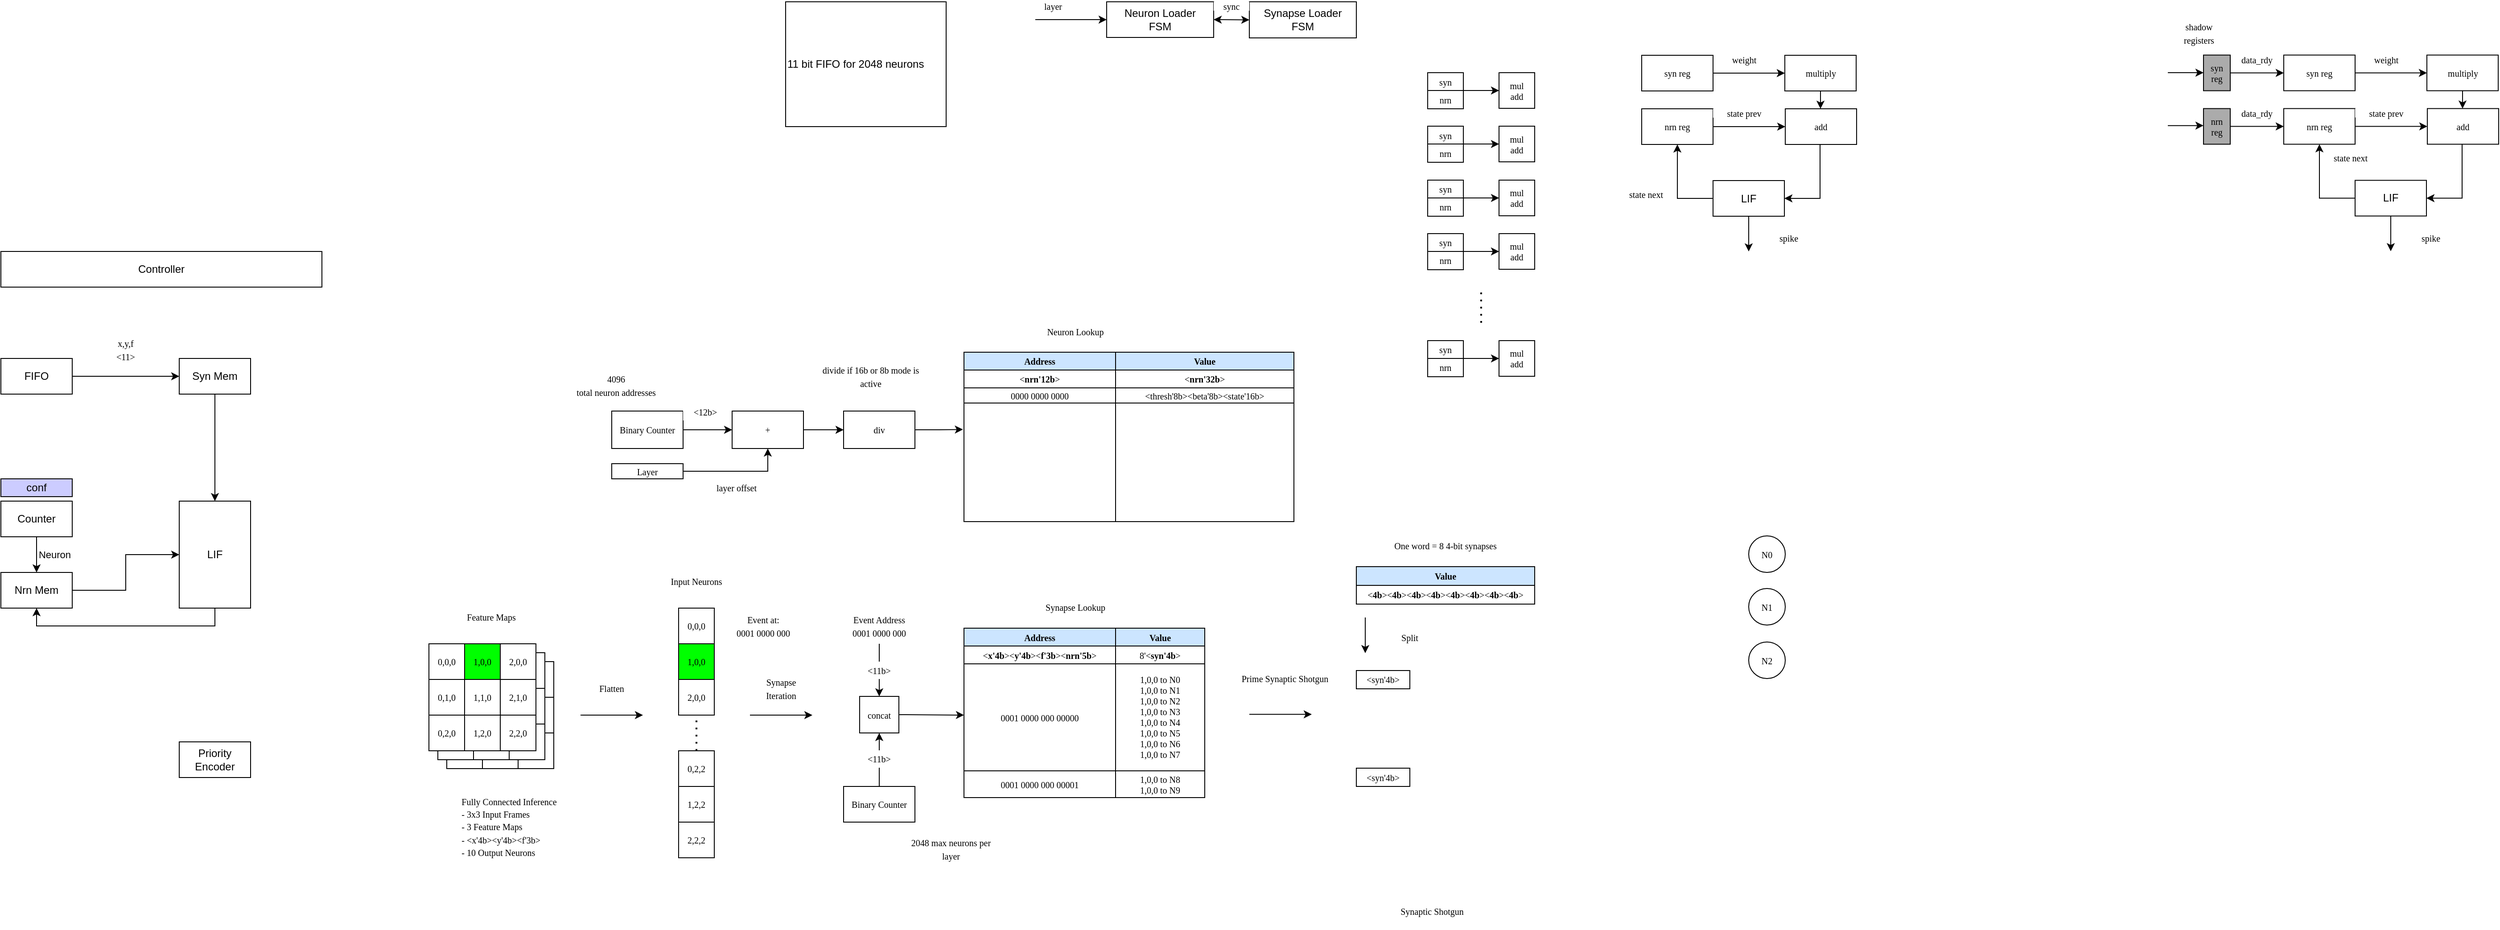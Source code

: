 <mxfile version="26.2.2">
  <diagram name="Page-1" id="JYz6FVXL2YADB6hi7CkO">
    <mxGraphModel dx="835" dy="814" grid="1" gridSize="10" guides="1" tooltips="1" connect="1" arrows="1" fold="1" page="1" pageScale="1" pageWidth="827" pageHeight="1169" math="0" shadow="0">
      <root>
        <mxCell id="0" />
        <mxCell id="1" parent="0" />
        <mxCell id="v17UYgqkuulxwxacY20W-31" value="" style="group" parent="1" vertex="1" connectable="0">
          <mxGeometry x="700" y="780" width="120" height="120" as="geometry" />
        </mxCell>
        <mxCell id="v17UYgqkuulxwxacY20W-21" value="" style="rounded=0;whiteSpace=wrap;html=1;" parent="v17UYgqkuulxwxacY20W-31" vertex="1">
          <mxGeometry width="120" height="120" as="geometry" />
        </mxCell>
        <mxCell id="v17UYgqkuulxwxacY20W-22" value="" style="rounded=0;whiteSpace=wrap;html=1;" parent="v17UYgqkuulxwxacY20W-31" vertex="1">
          <mxGeometry width="40" height="40" as="geometry" />
        </mxCell>
        <mxCell id="v17UYgqkuulxwxacY20W-23" value="" style="rounded=0;whiteSpace=wrap;html=1;" parent="v17UYgqkuulxwxacY20W-31" vertex="1">
          <mxGeometry x="40" width="40" height="40" as="geometry" />
        </mxCell>
        <mxCell id="v17UYgqkuulxwxacY20W-24" value="" style="rounded=0;whiteSpace=wrap;html=1;" parent="v17UYgqkuulxwxacY20W-31" vertex="1">
          <mxGeometry x="80" width="40" height="40" as="geometry" />
        </mxCell>
        <mxCell id="v17UYgqkuulxwxacY20W-25" value="" style="rounded=0;whiteSpace=wrap;html=1;" parent="v17UYgqkuulxwxacY20W-31" vertex="1">
          <mxGeometry y="40" width="40" height="40" as="geometry" />
        </mxCell>
        <mxCell id="v17UYgqkuulxwxacY20W-26" value="" style="rounded=0;whiteSpace=wrap;html=1;" parent="v17UYgqkuulxwxacY20W-31" vertex="1">
          <mxGeometry x="40" y="40" width="40" height="40" as="geometry" />
        </mxCell>
        <mxCell id="v17UYgqkuulxwxacY20W-27" value="" style="rounded=0;whiteSpace=wrap;html=1;" parent="v17UYgqkuulxwxacY20W-31" vertex="1">
          <mxGeometry x="80" y="40" width="40" height="40" as="geometry" />
        </mxCell>
        <mxCell id="v17UYgqkuulxwxacY20W-28" value="" style="rounded=0;whiteSpace=wrap;html=1;" parent="v17UYgqkuulxwxacY20W-31" vertex="1">
          <mxGeometry y="80" width="40" height="40" as="geometry" />
        </mxCell>
        <mxCell id="v17UYgqkuulxwxacY20W-29" value="" style="rounded=0;whiteSpace=wrap;html=1;" parent="v17UYgqkuulxwxacY20W-31" vertex="1">
          <mxGeometry x="40" y="80" width="40" height="40" as="geometry" />
        </mxCell>
        <mxCell id="v17UYgqkuulxwxacY20W-30" value="" style="rounded=0;whiteSpace=wrap;html=1;" parent="v17UYgqkuulxwxacY20W-31" vertex="1">
          <mxGeometry x="80" y="80" width="40" height="40" as="geometry" />
        </mxCell>
        <mxCell id="v17UYgqkuulxwxacY20W-33" value="" style="group" parent="v17UYgqkuulxwxacY20W-31" vertex="1" connectable="0">
          <mxGeometry x="-10" y="-10" width="120" height="120" as="geometry" />
        </mxCell>
        <mxCell id="v17UYgqkuulxwxacY20W-34" value="" style="rounded=0;whiteSpace=wrap;html=1;" parent="v17UYgqkuulxwxacY20W-33" vertex="1">
          <mxGeometry width="120" height="120" as="geometry" />
        </mxCell>
        <mxCell id="v17UYgqkuulxwxacY20W-35" value="" style="rounded=0;whiteSpace=wrap;html=1;" parent="v17UYgqkuulxwxacY20W-33" vertex="1">
          <mxGeometry width="40" height="40" as="geometry" />
        </mxCell>
        <mxCell id="v17UYgqkuulxwxacY20W-36" value="" style="rounded=0;whiteSpace=wrap;html=1;" parent="v17UYgqkuulxwxacY20W-33" vertex="1">
          <mxGeometry x="40" width="40" height="40" as="geometry" />
        </mxCell>
        <mxCell id="v17UYgqkuulxwxacY20W-37" value="" style="rounded=0;whiteSpace=wrap;html=1;" parent="v17UYgqkuulxwxacY20W-33" vertex="1">
          <mxGeometry x="80" width="40" height="40" as="geometry" />
        </mxCell>
        <mxCell id="v17UYgqkuulxwxacY20W-38" value="" style="rounded=0;whiteSpace=wrap;html=1;" parent="v17UYgqkuulxwxacY20W-33" vertex="1">
          <mxGeometry y="40" width="40" height="40" as="geometry" />
        </mxCell>
        <mxCell id="v17UYgqkuulxwxacY20W-39" value="" style="rounded=0;whiteSpace=wrap;html=1;" parent="v17UYgqkuulxwxacY20W-33" vertex="1">
          <mxGeometry x="40" y="40" width="40" height="40" as="geometry" />
        </mxCell>
        <mxCell id="v17UYgqkuulxwxacY20W-40" value="" style="rounded=0;whiteSpace=wrap;html=1;" parent="v17UYgqkuulxwxacY20W-33" vertex="1">
          <mxGeometry x="80" y="40" width="40" height="40" as="geometry" />
        </mxCell>
        <mxCell id="v17UYgqkuulxwxacY20W-41" value="" style="rounded=0;whiteSpace=wrap;html=1;" parent="v17UYgqkuulxwxacY20W-33" vertex="1">
          <mxGeometry y="80" width="40" height="40" as="geometry" />
        </mxCell>
        <mxCell id="v17UYgqkuulxwxacY20W-42" value="" style="rounded=0;whiteSpace=wrap;html=1;" parent="v17UYgqkuulxwxacY20W-33" vertex="1">
          <mxGeometry x="40" y="80" width="40" height="40" as="geometry" />
        </mxCell>
        <mxCell id="v17UYgqkuulxwxacY20W-43" value="" style="rounded=0;whiteSpace=wrap;html=1;" parent="v17UYgqkuulxwxacY20W-33" vertex="1">
          <mxGeometry x="80" y="80" width="40" height="40" as="geometry" />
        </mxCell>
        <mxCell id="oh7RnI2jhb-VV577KGXg-8" style="edgeStyle=orthogonalEdgeStyle;rounded=0;orthogonalLoop=1;jettySize=auto;html=1;entryX=0;entryY=0.5;entryDx=0;entryDy=0;" parent="1" source="oh7RnI2jhb-VV577KGXg-1" target="oh7RnI2jhb-VV577KGXg-6" edge="1">
          <mxGeometry relative="1" as="geometry" />
        </mxCell>
        <mxCell id="oh7RnI2jhb-VV577KGXg-1" value="FIFO" style="rounded=0;whiteSpace=wrap;html=1;" parent="1" vertex="1">
          <mxGeometry x="200" y="440" width="80" height="40" as="geometry" />
        </mxCell>
        <mxCell id="oh7RnI2jhb-VV577KGXg-2" value="Controller" style="rounded=0;whiteSpace=wrap;html=1;" parent="1" vertex="1">
          <mxGeometry x="200" y="320" width="360" height="40" as="geometry" />
        </mxCell>
        <mxCell id="oh7RnI2jhb-VV577KGXg-10" style="edgeStyle=orthogonalEdgeStyle;rounded=0;orthogonalLoop=1;jettySize=auto;html=1;entryX=0.5;entryY=0;entryDx=0;entryDy=0;" parent="1" source="oh7RnI2jhb-VV577KGXg-4" target="oh7RnI2jhb-VV577KGXg-5" edge="1">
          <mxGeometry relative="1" as="geometry" />
        </mxCell>
        <mxCell id="oh7RnI2jhb-VV577KGXg-11" value="Neuron" style="edgeLabel;html=1;align=center;verticalAlign=middle;resizable=0;points=[];" parent="oh7RnI2jhb-VV577KGXg-10" vertex="1" connectable="0">
          <mxGeometry x="-0.21" relative="1" as="geometry">
            <mxPoint x="20" y="4" as="offset" />
          </mxGeometry>
        </mxCell>
        <mxCell id="oh7RnI2jhb-VV577KGXg-4" value="Counter" style="rounded=0;whiteSpace=wrap;html=1;" parent="1" vertex="1">
          <mxGeometry x="200" y="600" width="80" height="40" as="geometry" />
        </mxCell>
        <mxCell id="v17UYgqkuulxwxacY20W-9" style="edgeStyle=orthogonalEdgeStyle;rounded=0;orthogonalLoop=1;jettySize=auto;html=1;entryX=0;entryY=0.5;entryDx=0;entryDy=0;" parent="1" source="oh7RnI2jhb-VV577KGXg-5" target="oh7RnI2jhb-VV577KGXg-7" edge="1">
          <mxGeometry relative="1" as="geometry" />
        </mxCell>
        <mxCell id="oh7RnI2jhb-VV577KGXg-5" value="Nrn Mem" style="rounded=0;whiteSpace=wrap;html=1;" parent="1" vertex="1">
          <mxGeometry x="200" y="680" width="80" height="40" as="geometry" />
        </mxCell>
        <mxCell id="oh7RnI2jhb-VV577KGXg-13" style="edgeStyle=orthogonalEdgeStyle;rounded=0;orthogonalLoop=1;jettySize=auto;html=1;entryX=0.5;entryY=0;entryDx=0;entryDy=0;" parent="1" source="oh7RnI2jhb-VV577KGXg-6" target="oh7RnI2jhb-VV577KGXg-7" edge="1">
          <mxGeometry relative="1" as="geometry" />
        </mxCell>
        <mxCell id="oh7RnI2jhb-VV577KGXg-6" value="Syn Mem" style="rounded=0;whiteSpace=wrap;html=1;" parent="1" vertex="1">
          <mxGeometry x="400" y="440" width="80" height="40" as="geometry" />
        </mxCell>
        <mxCell id="v17UYgqkuulxwxacY20W-8" style="edgeStyle=orthogonalEdgeStyle;rounded=0;orthogonalLoop=1;jettySize=auto;html=1;entryX=0.5;entryY=1;entryDx=0;entryDy=0;" parent="1" source="oh7RnI2jhb-VV577KGXg-7" target="oh7RnI2jhb-VV577KGXg-5" edge="1">
          <mxGeometry relative="1" as="geometry">
            <Array as="points">
              <mxPoint x="440" y="740" />
              <mxPoint x="240" y="740" />
            </Array>
          </mxGeometry>
        </mxCell>
        <mxCell id="oh7RnI2jhb-VV577KGXg-7" value="LIF" style="rounded=0;whiteSpace=wrap;html=1;" parent="1" vertex="1">
          <mxGeometry x="400" y="600" width="80" height="120" as="geometry" />
        </mxCell>
        <mxCell id="v17UYgqkuulxwxacY20W-2" value="&lt;font style=&quot;font-size: 10px;&quot; face=&quot;Lucida Console&quot;&gt;x,y,f&lt;/font&gt;&lt;div&gt;&lt;font style=&quot;font-size: 10px;&quot; face=&quot;Lucida Console&quot;&gt;&amp;lt;11&amp;gt;&lt;/font&gt;&lt;/div&gt;" style="rounded=0;whiteSpace=wrap;html=1;fontColor=default;fillColor=default;strokeColor=none;" parent="1" vertex="1">
          <mxGeometry x="320" y="410" width="40" height="40" as="geometry" />
        </mxCell>
        <mxCell id="v17UYgqkuulxwxacY20W-3" value="11 bit FIFO for 2048 neurons" style="rounded=0;whiteSpace=wrap;html=1;align=left;" parent="1" vertex="1">
          <mxGeometry x="1080" y="40" width="180" height="140" as="geometry" />
        </mxCell>
        <mxCell id="v17UYgqkuulxwxacY20W-7" value="Priority Encoder" style="rounded=0;whiteSpace=wrap;html=1;" parent="1" vertex="1">
          <mxGeometry x="400" y="870" width="80" height="40" as="geometry" />
        </mxCell>
        <mxCell id="v17UYgqkuulxwxacY20W-10" value="conf" style="rounded=0;whiteSpace=wrap;html=1;fillColor=#CCCCFF;" parent="1" vertex="1">
          <mxGeometry x="200" y="575" width="80" height="20" as="geometry" />
        </mxCell>
        <mxCell id="v17UYgqkuulxwxacY20W-11" value="" style="rounded=0;whiteSpace=wrap;html=1;" parent="1" vertex="1">
          <mxGeometry x="680" y="760" width="120" height="120" as="geometry" />
        </mxCell>
        <mxCell id="v17UYgqkuulxwxacY20W-12" value="0,0,0" style="rounded=0;whiteSpace=wrap;html=1;fontFamily=Lucida Console;fontSize=10;" parent="1" vertex="1">
          <mxGeometry x="680" y="760" width="40" height="40" as="geometry" />
        </mxCell>
        <mxCell id="v17UYgqkuulxwxacY20W-13" value="&lt;font&gt;1,0,0&lt;/font&gt;" style="rounded=0;whiteSpace=wrap;html=1;fontFamily=Lucida Console;fontSize=10;fillColor=#00FF00;" parent="1" vertex="1">
          <mxGeometry x="720" y="760" width="40" height="40" as="geometry" />
        </mxCell>
        <mxCell id="v17UYgqkuulxwxacY20W-14" value="2,0,0" style="rounded=0;whiteSpace=wrap;html=1;fontFamily=Lucida Console;fontSize=10;" parent="1" vertex="1">
          <mxGeometry x="760" y="760" width="40" height="40" as="geometry" />
        </mxCell>
        <mxCell id="v17UYgqkuulxwxacY20W-15" value="0,1,0" style="rounded=0;whiteSpace=wrap;html=1;fontFamily=Lucida Console;fontSize=10;" parent="1" vertex="1">
          <mxGeometry x="680" y="800" width="40" height="40" as="geometry" />
        </mxCell>
        <mxCell id="v17UYgqkuulxwxacY20W-16" value="1,1,0" style="rounded=0;whiteSpace=wrap;html=1;fontFamily=Lucida Console;fontSize=10;" parent="1" vertex="1">
          <mxGeometry x="720" y="800" width="40" height="40" as="geometry" />
        </mxCell>
        <mxCell id="v17UYgqkuulxwxacY20W-17" value="2,1,0" style="rounded=0;whiteSpace=wrap;html=1;fontFamily=Lucida Console;fontSize=10;" parent="1" vertex="1">
          <mxGeometry x="760" y="800" width="40" height="40" as="geometry" />
        </mxCell>
        <mxCell id="v17UYgqkuulxwxacY20W-18" value="0,2,0" style="rounded=0;whiteSpace=wrap;html=1;fontFamily=Lucida Console;fontSize=10;" parent="1" vertex="1">
          <mxGeometry x="680" y="840" width="40" height="40" as="geometry" />
        </mxCell>
        <mxCell id="v17UYgqkuulxwxacY20W-19" value="1,2,0" style="rounded=0;whiteSpace=wrap;html=1;fontFamily=Lucida Console;fontSize=10;" parent="1" vertex="1">
          <mxGeometry x="720" y="840" width="40" height="40" as="geometry" />
        </mxCell>
        <mxCell id="v17UYgqkuulxwxacY20W-20" value="2,2,0" style="rounded=0;whiteSpace=wrap;html=1;fontFamily=Lucida Console;fontSize=10;" parent="1" vertex="1">
          <mxGeometry x="760" y="840" width="40" height="40" as="geometry" />
        </mxCell>
        <mxCell id="v17UYgqkuulxwxacY20W-44" value="&lt;font face=&quot;Lucida Console&quot;&gt;&lt;span style=&quot;font-size: 10px;&quot;&gt;Feature Maps&lt;/span&gt;&lt;/font&gt;" style="rounded=0;whiteSpace=wrap;html=1;fontColor=default;fillColor=default;strokeColor=none;" parent="1" vertex="1">
          <mxGeometry x="680" y="710" width="140" height="40" as="geometry" />
        </mxCell>
        <mxCell id="v17UYgqkuulxwxacY20W-45" value="0,0,0" style="rounded=0;whiteSpace=wrap;html=1;fontFamily=Lucida Console;fontSize=10;" parent="1" vertex="1">
          <mxGeometry x="960" y="720" width="40" height="40" as="geometry" />
        </mxCell>
        <mxCell id="v17UYgqkuulxwxacY20W-46" value="1,0,0" style="rounded=0;whiteSpace=wrap;html=1;fontFamily=Lucida Console;fontSize=10;fillColor=#00FF00;" parent="1" vertex="1">
          <mxGeometry x="960" y="760" width="40" height="40" as="geometry" />
        </mxCell>
        <mxCell id="v17UYgqkuulxwxacY20W-47" value="2,0,0" style="rounded=0;whiteSpace=wrap;html=1;fontFamily=Lucida Console;fontSize=10;" parent="1" vertex="1">
          <mxGeometry x="960" y="800" width="40" height="40" as="geometry" />
        </mxCell>
        <mxCell id="v17UYgqkuulxwxacY20W-48" value="0,2,2" style="rounded=0;whiteSpace=wrap;html=1;fontFamily=Lucida Console;fontSize=10;" parent="1" vertex="1">
          <mxGeometry x="960" y="880" width="40" height="40" as="geometry" />
        </mxCell>
        <mxCell id="v17UYgqkuulxwxacY20W-49" value="" style="endArrow=none;dashed=1;html=1;dashPattern=1 3;strokeWidth=2;rounded=0;entryX=0.5;entryY=1;entryDx=0;entryDy=0;exitX=0.5;exitY=0;exitDx=0;exitDy=0;fontFamily=Lucida Console;fontSize=10;" parent="1" source="v17UYgqkuulxwxacY20W-48" target="v17UYgqkuulxwxacY20W-47" edge="1">
          <mxGeometry width="50" height="50" relative="1" as="geometry">
            <mxPoint x="940" y="920" as="sourcePoint" />
            <mxPoint x="990" y="870" as="targetPoint" />
          </mxGeometry>
        </mxCell>
        <mxCell id="v17UYgqkuulxwxacY20W-50" value="1,2,2" style="rounded=0;whiteSpace=wrap;html=1;fontFamily=Lucida Console;fontSize=10;" parent="1" vertex="1">
          <mxGeometry x="960" y="920" width="40" height="40" as="geometry" />
        </mxCell>
        <mxCell id="v17UYgqkuulxwxacY20W-51" value="2,2,2" style="rounded=0;whiteSpace=wrap;html=1;fontFamily=Lucida Console;fontSize=10;" parent="1" vertex="1">
          <mxGeometry x="960" y="960" width="40" height="40" as="geometry" />
        </mxCell>
        <mxCell id="v17UYgqkuulxwxacY20W-52" value="" style="endArrow=classic;html=1;rounded=0;" parent="1" edge="1">
          <mxGeometry width="50" height="50" relative="1" as="geometry">
            <mxPoint x="850" y="840" as="sourcePoint" />
            <mxPoint x="920" y="840" as="targetPoint" />
          </mxGeometry>
        </mxCell>
        <mxCell id="v17UYgqkuulxwxacY20W-53" value="&lt;font face=&quot;Lucida Console&quot;&gt;&lt;span style=&quot;font-size: 10px;&quot;&gt;Flatten&lt;/span&gt;&lt;/font&gt;" style="rounded=0;whiteSpace=wrap;html=1;fontColor=default;fillColor=default;strokeColor=none;" parent="1" vertex="1">
          <mxGeometry x="850" y="790" width="70" height="40" as="geometry" />
        </mxCell>
        <mxCell id="v17UYgqkuulxwxacY20W-54" value="&lt;font face=&quot;Lucida Console&quot;&gt;&lt;span style=&quot;font-size: 10px;&quot;&gt;Input Neurons&lt;/span&gt;&lt;/font&gt;" style="rounded=0;whiteSpace=wrap;html=1;fontColor=default;fillColor=default;strokeColor=none;" parent="1" vertex="1">
          <mxGeometry x="945" y="670" width="70" height="40" as="geometry" />
        </mxCell>
        <mxCell id="v17UYgqkuulxwxacY20W-55" value="&lt;font face=&quot;Lucida Console&quot;&gt;&lt;span style=&quot;font-size: 10px;&quot;&gt;Fully Connected Inference&lt;/span&gt;&lt;/font&gt;&lt;div style=&quot;text-align: left;&quot;&gt;&lt;font face=&quot;Lucida Console&quot;&gt;&lt;span style=&quot;font-size: 10px;&quot;&gt;- 3x3 Input Frames&lt;/span&gt;&lt;/font&gt;&lt;/div&gt;&lt;div style=&quot;text-align: left;&quot;&gt;&lt;font face=&quot;Lucida Console&quot;&gt;&lt;span style=&quot;font-size: 10px;&quot;&gt;- 3 Feature Maps&lt;/span&gt;&lt;/font&gt;&lt;/div&gt;&lt;div style=&quot;text-align: left;&quot;&gt;&lt;font face=&quot;Lucida Console&quot;&gt;&lt;span style=&quot;font-size: 10px;&quot;&gt;- &amp;lt;x&#39;4b&amp;gt;&amp;lt;y&#39;4b&amp;gt;&amp;lt;f&#39;3b&amp;gt;&lt;/span&gt;&lt;/font&gt;&lt;/div&gt;&lt;div style=&quot;text-align: left;&quot;&gt;&lt;font face=&quot;Lucida Console&quot;&gt;&lt;span style=&quot;font-size: 10px;&quot;&gt;- 10 Output Neurons&lt;/span&gt;&lt;/font&gt;&lt;/div&gt;" style="rounded=0;whiteSpace=wrap;html=1;fontColor=default;fillColor=default;strokeColor=none;" parent="1" vertex="1">
          <mxGeometry x="680" y="920" width="180" height="90" as="geometry" />
        </mxCell>
        <mxCell id="v17UYgqkuulxwxacY20W-56" value="&lt;font face=&quot;Lucida Console&quot;&gt;&lt;span style=&quot;font-size: 10px;&quot;&gt;Event at:&lt;/span&gt;&lt;/font&gt;&lt;div style=&quot;text-align: left;&quot;&gt;&lt;font face=&quot;Lucida Console&quot;&gt;&lt;span style=&quot;font-size: 10px;&quot;&gt;0001 0000 000&lt;/span&gt;&lt;/font&gt;&lt;/div&gt;" style="rounded=0;whiteSpace=wrap;html=1;fontColor=default;fillColor=default;strokeColor=none;" parent="1" vertex="1">
          <mxGeometry x="1010" y="720" width="90" height="40" as="geometry" />
        </mxCell>
        <mxCell id="v17UYgqkuulxwxacY20W-57" value="N0" style="ellipse;whiteSpace=wrap;html=1;aspect=fixed;fontFamily=Lucida Console;fontSize=10;" parent="1" vertex="1">
          <mxGeometry x="2160" y="639" width="41" height="41" as="geometry" />
        </mxCell>
        <mxCell id="v17UYgqkuulxwxacY20W-58" value="N1" style="ellipse;whiteSpace=wrap;html=1;aspect=fixed;fontFamily=Lucida Console;fontSize=10;" parent="1" vertex="1">
          <mxGeometry x="2160" y="698" width="41" height="41" as="geometry" />
        </mxCell>
        <mxCell id="v17UYgqkuulxwxacY20W-59" value="N2" style="ellipse;whiteSpace=wrap;html=1;aspect=fixed;fontFamily=Lucida Console;fontSize=10;" parent="1" vertex="1">
          <mxGeometry x="2160" y="758" width="41" height="41" as="geometry" />
        </mxCell>
        <mxCell id="v17UYgqkuulxwxacY20W-60" value="" style="rounded=0;whiteSpace=wrap;html=1;" parent="1" vertex="1">
          <mxGeometry x="1450" y="742.5" width="100" height="190" as="geometry" />
        </mxCell>
        <mxCell id="v17UYgqkuulxwxacY20W-61" value="" style="endArrow=classic;html=1;rounded=0;" parent="1" edge="1">
          <mxGeometry width="50" height="50" relative="1" as="geometry">
            <mxPoint x="1040" y="840" as="sourcePoint" />
            <mxPoint x="1110" y="840" as="targetPoint" />
          </mxGeometry>
        </mxCell>
        <mxCell id="v17UYgqkuulxwxacY20W-62" value="&lt;font face=&quot;Lucida Console&quot;&gt;&lt;span style=&quot;font-size: 10px;&quot;&gt;Synapse Iteration&lt;/span&gt;&lt;/font&gt;" style="rounded=0;whiteSpace=wrap;html=1;fontColor=default;fillColor=default;strokeColor=none;" parent="1" vertex="1">
          <mxGeometry x="1040" y="790" width="70" height="40" as="geometry" />
        </mxCell>
        <mxCell id="v17UYgqkuulxwxacY20W-63" value="&lt;font&gt;1,0,0 to N0&lt;/font&gt;&lt;div&gt;&lt;span&gt;1,0,0 to N1&lt;/span&gt;&lt;br&gt;&lt;/div&gt;&lt;div&gt;&lt;span&gt;1,0,0 to N2&lt;/span&gt;&lt;span&gt;&lt;br&gt;&lt;/span&gt;&lt;/div&gt;&lt;div&gt;&lt;span&gt;1,0,0 to N3&lt;/span&gt;&lt;span&gt;&lt;br&gt;&lt;/span&gt;&lt;/div&gt;&lt;div&gt;&lt;span&gt;1,0,0 to N4&lt;/span&gt;&lt;span&gt;&lt;br&gt;&lt;/span&gt;&lt;/div&gt;&lt;div&gt;&lt;span&gt;1,0,0 to N5&lt;/span&gt;&lt;span&gt;&lt;br&gt;&lt;/span&gt;&lt;/div&gt;&lt;div&gt;&lt;span&gt;1,0,0 to N6&lt;/span&gt;&lt;span&gt;&lt;br&gt;&lt;/span&gt;&lt;/div&gt;&lt;div&gt;&lt;span&gt;1,0,0 to N7&lt;/span&gt;&lt;span&gt;&lt;br&gt;&lt;/span&gt;&lt;/div&gt;" style="rounded=0;whiteSpace=wrap;html=1;align=center;fontFamily=Lucida Console;fontSize=10;" parent="1" vertex="1">
          <mxGeometry x="1450" y="782" width="100" height="120.5" as="geometry" />
        </mxCell>
        <mxCell id="v17UYgqkuulxwxacY20W-66" value="" style="rounded=0;whiteSpace=wrap;html=1;" parent="1" vertex="1">
          <mxGeometry x="1280" y="742.5" width="170" height="190" as="geometry" />
        </mxCell>
        <mxCell id="v17UYgqkuulxwxacY20W-67" value="&lt;font&gt;&lt;b&gt;Value&lt;/b&gt;&lt;/font&gt;" style="rounded=0;whiteSpace=wrap;html=1;fillColor=#CCE5FF;fontFamily=Lucida Console;fontSize=10;" parent="1" vertex="1">
          <mxGeometry x="1450" y="742.5" width="100" height="20" as="geometry" />
        </mxCell>
        <mxCell id="v17UYgqkuulxwxacY20W-68" value="&lt;font&gt;&lt;b&gt;Address&lt;/b&gt;&lt;/font&gt;" style="rounded=0;whiteSpace=wrap;html=1;fillColor=#CCE5FF;fontFamily=Lucida Console;fontSize=10;" parent="1" vertex="1">
          <mxGeometry x="1280" y="742.5" width="170" height="20" as="geometry" />
        </mxCell>
        <mxCell id="v17UYgqkuulxwxacY20W-69" value="&lt;font&gt;0001 0000 000 00000&lt;/font&gt;" style="rounded=0;whiteSpace=wrap;html=1;fontFamily=Lucida Console;fontSize=10;" parent="1" vertex="1">
          <mxGeometry x="1280" y="782.5" width="170" height="120" as="geometry" />
        </mxCell>
        <mxCell id="v17UYgqkuulxwxacY20W-70" value="&lt;font&gt;&amp;lt;&lt;b&gt;x&#39;4b&lt;/b&gt;&amp;gt;&amp;lt;&lt;b&gt;y&#39;4b&lt;/b&gt;&amp;gt;&amp;lt;&lt;b&gt;f&#39;3b&lt;/b&gt;&amp;gt;&amp;lt;&lt;b&gt;nrn&#39;5b&lt;/b&gt;&amp;gt;&lt;/font&gt;" style="rounded=0;whiteSpace=wrap;html=1;fontFamily=Lucida Console;fontSize=10;" parent="1" vertex="1">
          <mxGeometry x="1280" y="762.5" width="170" height="20" as="geometry" />
        </mxCell>
        <mxCell id="v17UYgqkuulxwxacY20W-77" value="&lt;font&gt;8&#39;&amp;lt;&lt;b&gt;syn&#39;4b&lt;/b&gt;&amp;gt;&lt;/font&gt;" style="rounded=0;whiteSpace=wrap;html=1;fontFamily=Lucida Console;fontSize=10;" parent="1" vertex="1">
          <mxGeometry x="1450" y="762.5" width="100" height="20" as="geometry" />
        </mxCell>
        <mxCell id="v17UYgqkuulxwxacY20W-78" value="&lt;font face=&quot;Lucida Console&quot;&gt;&lt;span style=&quot;font-size: 10px;&quot;&gt;Synapse Lookup&lt;/span&gt;&lt;/font&gt;" style="rounded=0;whiteSpace=wrap;html=1;fontColor=default;fillColor=default;strokeColor=none;" parent="1" vertex="1">
          <mxGeometry x="1360" y="699" width="90" height="40" as="geometry" />
        </mxCell>
        <mxCell id="v17UYgqkuulxwxacY20W-87" style="edgeStyle=orthogonalEdgeStyle;rounded=0;orthogonalLoop=1;jettySize=auto;html=1;entryX=0.5;entryY=1;entryDx=0;entryDy=0;" parent="1" source="v17UYgqkuulxwxacY20W-79" target="v17UYgqkuulxwxacY20W-81" edge="1">
          <mxGeometry relative="1" as="geometry" />
        </mxCell>
        <mxCell id="v17UYgqkuulxwxacY20W-79" value="&lt;font size=&quot;1&quot; face=&quot;Lucida Console&quot;&gt;Binary Counter&lt;/font&gt;" style="rounded=0;whiteSpace=wrap;html=1;" parent="1" vertex="1">
          <mxGeometry x="1145" y="920" width="80" height="40" as="geometry" />
        </mxCell>
        <mxCell id="v17UYgqkuulxwxacY20W-81" value="&lt;font style=&quot;font-size: 10px;&quot; face=&quot;Lucida Console&quot;&gt;concat&lt;/font&gt;" style="rounded=0;whiteSpace=wrap;html=1;fontColor=default;fillColor=default;strokeColor=default;" parent="1" vertex="1">
          <mxGeometry x="1163" y="819" width="44" height="41" as="geometry" />
        </mxCell>
        <mxCell id="v17UYgqkuulxwxacY20W-85" style="edgeStyle=orthogonalEdgeStyle;rounded=0;orthogonalLoop=1;jettySize=auto;html=1;entryX=0.5;entryY=0;entryDx=0;entryDy=0;" parent="1" source="v17UYgqkuulxwxacY20W-82" target="v17UYgqkuulxwxacY20W-81" edge="1">
          <mxGeometry relative="1" as="geometry" />
        </mxCell>
        <mxCell id="v17UYgqkuulxwxacY20W-82" value="&lt;font face=&quot;Lucida Console&quot;&gt;&lt;span style=&quot;font-size: 10px;&quot;&gt;Event Address&lt;/span&gt;&lt;/font&gt;&lt;div&gt;&lt;font face=&quot;Lucida Console&quot;&gt;&lt;span style=&quot;font-size: 10px;&quot;&gt;0001 0000 000&lt;/span&gt;&lt;/font&gt;&lt;/div&gt;" style="rounded=0;whiteSpace=wrap;html=1;fontColor=default;fillColor=default;strokeColor=none;" parent="1" vertex="1">
          <mxGeometry x="1140" y="720" width="90" height="40" as="geometry" />
        </mxCell>
        <mxCell id="v17UYgqkuulxwxacY20W-86" value="&lt;font face=&quot;Lucida Console&quot;&gt;&lt;span style=&quot;font-size: 10px;&quot;&gt;&amp;lt;11b&amp;gt;&lt;/span&gt;&lt;/font&gt;" style="rounded=0;whiteSpace=wrap;html=1;fontColor=default;fillColor=default;strokeColor=none;" parent="1" vertex="1">
          <mxGeometry x="1165" y="780" width="40" height="19.5" as="geometry" />
        </mxCell>
        <mxCell id="v17UYgqkuulxwxacY20W-88" value="&lt;font face=&quot;Lucida Console&quot;&gt;&lt;span style=&quot;font-size: 10px;&quot;&gt;&amp;lt;11b&amp;gt;&lt;/span&gt;&lt;/font&gt;" style="rounded=0;whiteSpace=wrap;html=1;fontColor=default;fillColor=default;strokeColor=none;" parent="1" vertex="1">
          <mxGeometry x="1165" y="879.5" width="40" height="19.5" as="geometry" />
        </mxCell>
        <mxCell id="v17UYgqkuulxwxacY20W-99" value="&lt;font&gt;0001 0000 000 00001&lt;/font&gt;" style="rounded=0;whiteSpace=wrap;html=1;fontFamily=Lucida Console;fontSize=10;" parent="1" vertex="1">
          <mxGeometry x="1280" y="902.5" width="170" height="30" as="geometry" />
        </mxCell>
        <mxCell id="v17UYgqkuulxwxacY20W-100" value="&lt;div&gt;&lt;span&gt;1,0,0 to N8&lt;/span&gt;&lt;/div&gt;&lt;div&gt;&lt;span&gt;1,0,0 to N9&lt;/span&gt;&lt;/div&gt;" style="rounded=0;whiteSpace=wrap;html=1;fontFamily=Lucida Console;fontSize=10;" parent="1" vertex="1">
          <mxGeometry x="1450" y="902.5" width="100" height="30" as="geometry" />
        </mxCell>
        <mxCell id="v17UYgqkuulxwxacY20W-101" value="" style="endArrow=classic;html=1;rounded=0;" parent="1" edge="1">
          <mxGeometry width="50" height="50" relative="1" as="geometry">
            <mxPoint x="1600" y="839.17" as="sourcePoint" />
            <mxPoint x="1670" y="839.17" as="targetPoint" />
          </mxGeometry>
        </mxCell>
        <mxCell id="v17UYgqkuulxwxacY20W-102" value="&lt;font face=&quot;Lucida Console&quot;&gt;&lt;span style=&quot;font-size: 10px;&quot;&gt;Prime Synaptic Shotgun&lt;/span&gt;&lt;/font&gt;" style="rounded=0;whiteSpace=wrap;html=1;fontColor=default;fillColor=default;strokeColor=none;" parent="1" vertex="1">
          <mxGeometry x="1590" y="779" width="100" height="40" as="geometry" />
        </mxCell>
        <mxCell id="v17UYgqkuulxwxacY20W-103" value="&lt;font face=&quot;Lucida Console&quot;&gt;&lt;span style=&quot;font-size: 10px;&quot;&gt;One word = 8 4-bit synapses&lt;/span&gt;&lt;/font&gt;" style="rounded=0;whiteSpace=wrap;html=1;fontColor=default;fillColor=default;strokeColor=none;" parent="1" vertex="1">
          <mxGeometry x="1735" y="630" width="170" height="40" as="geometry" />
        </mxCell>
        <mxCell id="v17UYgqkuulxwxacY20W-104" value="&lt;div&gt;&amp;lt;&lt;b&gt;4b&lt;/b&gt;&amp;gt;&lt;span style=&quot;background-color: initial;&quot;&gt;&amp;lt;&lt;/span&gt;&lt;b style=&quot;background-color: initial;&quot;&gt;4b&lt;/b&gt;&lt;span style=&quot;background-color: initial;&quot;&gt;&amp;gt;&lt;/span&gt;&lt;span style=&quot;background-color: initial;&quot;&gt;&amp;lt;&lt;/span&gt;&lt;b style=&quot;background-color: initial;&quot;&gt;4b&lt;/b&gt;&lt;span style=&quot;background-color: initial;&quot;&gt;&amp;gt;&lt;/span&gt;&lt;span style=&quot;background-color: initial;&quot;&gt;&amp;lt;&lt;/span&gt;&lt;b style=&quot;background-color: initial;&quot;&gt;4b&lt;/b&gt;&lt;span style=&quot;background-color: initial;&quot;&gt;&amp;gt;&lt;/span&gt;&lt;span style=&quot;background-color: initial;&quot;&gt;&amp;lt;&lt;/span&gt;&lt;b style=&quot;background-color: initial;&quot;&gt;4b&lt;/b&gt;&lt;span style=&quot;background-color: initial;&quot;&gt;&amp;gt;&lt;/span&gt;&lt;span style=&quot;background-color: initial;&quot;&gt;&amp;lt;&lt;/span&gt;&lt;b style=&quot;background-color: initial;&quot;&gt;4b&lt;/b&gt;&lt;span style=&quot;background-color: initial;&quot;&gt;&amp;gt;&lt;/span&gt;&lt;span style=&quot;background-color: initial;&quot;&gt;&amp;lt;&lt;/span&gt;&lt;b style=&quot;background-color: initial;&quot;&gt;4b&lt;/b&gt;&lt;span style=&quot;background-color: initial;&quot;&gt;&amp;gt;&lt;/span&gt;&lt;span style=&quot;background-color: initial;&quot;&gt;&amp;lt;&lt;/span&gt;&lt;b style=&quot;background-color: initial;&quot;&gt;4b&lt;/b&gt;&lt;span style=&quot;background-color: initial;&quot;&gt;&amp;gt;&lt;/span&gt;&lt;/div&gt;" style="rounded=0;whiteSpace=wrap;html=1;align=center;fontFamily=Lucida Console;fontSize=10;" parent="1" vertex="1">
          <mxGeometry x="1720" y="694.5" width="200" height="21" as="geometry" />
        </mxCell>
        <mxCell id="v17UYgqkuulxwxacY20W-105" value="&lt;b&gt;Value&lt;/b&gt;" style="rounded=0;whiteSpace=wrap;html=1;align=center;fontFamily=Lucida Console;fontSize=10;fillColor=#CCE5FF;" parent="1" vertex="1">
          <mxGeometry x="1720" y="673.5" width="200" height="21" as="geometry" />
        </mxCell>
        <mxCell id="v17UYgqkuulxwxacY20W-107" value="" style="endArrow=classic;html=1;rounded=0;exitX=1;exitY=0.5;exitDx=0;exitDy=0;entryX=0;entryY=0.479;entryDx=0;entryDy=0;entryPerimeter=0;" parent="1" source="v17UYgqkuulxwxacY20W-81" target="v17UYgqkuulxwxacY20W-69" edge="1">
          <mxGeometry width="50" height="50" relative="1" as="geometry">
            <mxPoint x="1270" y="870" as="sourcePoint" />
            <mxPoint x="1320" y="820" as="targetPoint" />
          </mxGeometry>
        </mxCell>
        <mxCell id="v17UYgqkuulxwxacY20W-108" value="" style="endArrow=classic;html=1;rounded=0;" parent="1" edge="1">
          <mxGeometry width="50" height="50" relative="1" as="geometry">
            <mxPoint x="1730" y="730.5" as="sourcePoint" />
            <mxPoint x="1730" y="770.5" as="targetPoint" />
          </mxGeometry>
        </mxCell>
        <mxCell id="v17UYgqkuulxwxacY20W-109" value="&lt;font face=&quot;Lucida Console&quot;&gt;&lt;span style=&quot;font-size: 10px;&quot;&gt;Split&lt;/span&gt;&lt;/font&gt;" style="rounded=0;whiteSpace=wrap;html=1;fontColor=default;fillColor=default;strokeColor=none;" parent="1" vertex="1">
          <mxGeometry x="1745" y="732.5" width="70" height="40" as="geometry" />
        </mxCell>
        <mxCell id="v17UYgqkuulxwxacY20W-110" value="&amp;lt;syn&#39;4b&amp;gt;" style="rounded=0;whiteSpace=wrap;html=1;fontFamily=Lucida Console;fontSize=10;" parent="1" vertex="1">
          <mxGeometry x="1720" y="790" width="60" height="20.5" as="geometry" />
        </mxCell>
        <mxCell id="v17UYgqkuulxwxacY20W-111" value="&amp;lt;syn&#39;4b&amp;gt;" style="rounded=0;whiteSpace=wrap;html=1;fontFamily=Lucida Console;fontSize=10;" parent="1" vertex="1">
          <mxGeometry x="1720" y="899.5" width="60" height="20.5" as="geometry" />
        </mxCell>
        <mxCell id="kdLKjgqyaNFoYeJ4-Rq0-1" value="&lt;font face=&quot;Lucida Console&quot;&gt;&lt;span style=&quot;font-size: 10px;&quot;&gt;Synaptic Shotgun&lt;/span&gt;&lt;/font&gt;" style="rounded=0;whiteSpace=wrap;html=1;fontColor=default;fillColor=default;strokeColor=none;" parent="1" vertex="1">
          <mxGeometry x="1720" y="1040" width="170" height="40" as="geometry" />
        </mxCell>
        <mxCell id="m4dglnRh12UiJAoHmyUm-12" style="edgeStyle=orthogonalEdgeStyle;rounded=0;orthogonalLoop=1;jettySize=auto;html=1;entryX=0;entryY=0.5;entryDx=0;entryDy=0;" parent="1" source="m4dglnRh12UiJAoHmyUm-1" target="m4dglnRh12UiJAoHmyUm-3" edge="1">
          <mxGeometry relative="1" as="geometry" />
        </mxCell>
        <mxCell id="m4dglnRh12UiJAoHmyUm-1" value="syn reg" style="rounded=0;whiteSpace=wrap;html=1;fontFamily=Lucida Console;fontSize=10;" parent="1" vertex="1">
          <mxGeometry x="2040" y="100" width="80" height="40" as="geometry" />
        </mxCell>
        <mxCell id="m4dglnRh12UiJAoHmyUm-13" style="edgeStyle=orthogonalEdgeStyle;rounded=0;orthogonalLoop=1;jettySize=auto;html=1;entryX=0;entryY=0.5;entryDx=0;entryDy=0;" parent="1" source="m4dglnRh12UiJAoHmyUm-2" target="m4dglnRh12UiJAoHmyUm-4" edge="1">
          <mxGeometry relative="1" as="geometry" />
        </mxCell>
        <mxCell id="m4dglnRh12UiJAoHmyUm-2" value="nrn reg" style="rounded=0;whiteSpace=wrap;html=1;fontFamily=Lucida Console;fontSize=10;" parent="1" vertex="1">
          <mxGeometry x="2040" y="160" width="80" height="40" as="geometry" />
        </mxCell>
        <mxCell id="m4dglnRh12UiJAoHmyUm-14" style="edgeStyle=orthogonalEdgeStyle;rounded=0;orthogonalLoop=1;jettySize=auto;html=1;entryX=0.5;entryY=0;entryDx=0;entryDy=0;" parent="1" source="m4dglnRh12UiJAoHmyUm-3" target="m4dglnRh12UiJAoHmyUm-4" edge="1">
          <mxGeometry relative="1" as="geometry" />
        </mxCell>
        <mxCell id="m4dglnRh12UiJAoHmyUm-3" value="multiply" style="rounded=0;whiteSpace=wrap;html=1;fontFamily=Lucida Console;fontSize=10;" parent="1" vertex="1">
          <mxGeometry x="2200.5" y="100" width="80" height="40" as="geometry" />
        </mxCell>
        <mxCell id="1p68VLs8_Ui7Agi9Ifgc-1" style="edgeStyle=orthogonalEdgeStyle;rounded=0;orthogonalLoop=1;jettySize=auto;html=1;entryX=1;entryY=0.5;entryDx=0;entryDy=0;" parent="1" source="m4dglnRh12UiJAoHmyUm-4" target="m4dglnRh12UiJAoHmyUm-49" edge="1">
          <mxGeometry relative="1" as="geometry">
            <Array as="points">
              <mxPoint x="2240" y="261" />
            </Array>
          </mxGeometry>
        </mxCell>
        <mxCell id="m4dglnRh12UiJAoHmyUm-4" value="add" style="rounded=0;whiteSpace=wrap;html=1;fontFamily=Lucida Console;fontSize=10;" parent="1" vertex="1">
          <mxGeometry x="2201" y="160" width="80" height="40" as="geometry" />
        </mxCell>
        <mxCell id="m4dglnRh12UiJAoHmyUm-10" value="&lt;font face=&quot;Lucida Console&quot;&gt;&lt;span style=&quot;font-size: 10px;&quot;&gt;weight&lt;/span&gt;&lt;/font&gt;" style="rounded=0;whiteSpace=wrap;html=1;fontColor=default;fillColor=default;strokeColor=none;" parent="1" vertex="1">
          <mxGeometry x="2130" y="100" width="50" height="10" as="geometry" />
        </mxCell>
        <mxCell id="m4dglnRh12UiJAoHmyUm-15" value="&lt;font face=&quot;Lucida Console&quot;&gt;&lt;span style=&quot;font-size: 10px;&quot;&gt;state prev&lt;/span&gt;&lt;/font&gt;" style="rounded=0;whiteSpace=wrap;html=1;fontColor=default;fillColor=default;strokeColor=none;" parent="1" vertex="1">
          <mxGeometry x="2120" y="160" width="70" height="10" as="geometry" />
        </mxCell>
        <mxCell id="m4dglnRh12UiJAoHmyUm-16" value="&lt;font face=&quot;Lucida Console&quot;&gt;&lt;span style=&quot;font-size: 10px;&quot;&gt;state next&lt;/span&gt;&lt;/font&gt;" style="rounded=0;whiteSpace=wrap;html=1;fontColor=default;fillColor=default;strokeColor=none;" parent="1" vertex="1">
          <mxGeometry x="2010" y="250.5" width="70" height="10" as="geometry" />
        </mxCell>
        <mxCell id="m4dglnRh12UiJAoHmyUm-17" value="syn" style="rounded=0;whiteSpace=wrap;html=1;fontFamily=Lucida Console;fontSize=10;" parent="1" vertex="1">
          <mxGeometry x="1800" y="119.5" width="40" height="20.5" as="geometry" />
        </mxCell>
        <mxCell id="m4dglnRh12UiJAoHmyUm-18" value="nrn" style="rounded=0;whiteSpace=wrap;html=1;fontFamily=Lucida Console;fontSize=10;" parent="1" vertex="1">
          <mxGeometry x="1800" y="139.5" width="40" height="20.5" as="geometry" />
        </mxCell>
        <mxCell id="m4dglnRh12UiJAoHmyUm-20" value="mul&lt;div&gt;add&lt;/div&gt;" style="rounded=0;whiteSpace=wrap;html=1;fontFamily=Lucida Console;fontSize=10;" parent="1" vertex="1">
          <mxGeometry x="1880" y="119.5" width="40" height="40" as="geometry" />
        </mxCell>
        <mxCell id="m4dglnRh12UiJAoHmyUm-21" value="" style="endArrow=classic;html=1;rounded=0;entryX=0;entryY=0.5;entryDx=0;entryDy=0;exitX=1;exitY=0;exitDx=0;exitDy=0;" parent="1" source="m4dglnRh12UiJAoHmyUm-18" target="m4dglnRh12UiJAoHmyUm-20" edge="1">
          <mxGeometry width="50" height="50" relative="1" as="geometry">
            <mxPoint x="1860" y="220" as="sourcePoint" />
            <mxPoint x="1910" y="170" as="targetPoint" />
          </mxGeometry>
        </mxCell>
        <mxCell id="m4dglnRh12UiJAoHmyUm-22" value="Neuron&amp;nbsp;&lt;span style=&quot;background-color: initial;&quot;&gt;Loader&lt;/span&gt;&lt;div&gt;&lt;span style=&quot;background-color: initial;&quot;&gt;FSM&lt;/span&gt;&lt;/div&gt;" style="rounded=0;whiteSpace=wrap;html=1;" parent="1" vertex="1">
          <mxGeometry x="1440" y="40" width="120" height="40" as="geometry" />
        </mxCell>
        <mxCell id="m4dglnRh12UiJAoHmyUm-27" value="syn" style="rounded=0;whiteSpace=wrap;html=1;fontFamily=Lucida Console;fontSize=10;" parent="1" vertex="1">
          <mxGeometry x="1800" y="179.5" width="40" height="20.5" as="geometry" />
        </mxCell>
        <mxCell id="m4dglnRh12UiJAoHmyUm-28" value="nrn" style="rounded=0;whiteSpace=wrap;html=1;fontFamily=Lucida Console;fontSize=10;" parent="1" vertex="1">
          <mxGeometry x="1800" y="199.5" width="40" height="20.5" as="geometry" />
        </mxCell>
        <mxCell id="m4dglnRh12UiJAoHmyUm-29" value="mul&lt;div&gt;add&lt;/div&gt;" style="rounded=0;whiteSpace=wrap;html=1;fontFamily=Lucida Console;fontSize=10;" parent="1" vertex="1">
          <mxGeometry x="1880" y="179.5" width="40" height="40" as="geometry" />
        </mxCell>
        <mxCell id="m4dglnRh12UiJAoHmyUm-30" value="" style="endArrow=classic;html=1;rounded=0;entryX=0;entryY=0.5;entryDx=0;entryDy=0;exitX=1;exitY=0;exitDx=0;exitDy=0;" parent="1" source="m4dglnRh12UiJAoHmyUm-28" target="m4dglnRh12UiJAoHmyUm-29" edge="1">
          <mxGeometry width="50" height="50" relative="1" as="geometry">
            <mxPoint x="1860" y="280" as="sourcePoint" />
            <mxPoint x="1910" y="230" as="targetPoint" />
          </mxGeometry>
        </mxCell>
        <mxCell id="m4dglnRh12UiJAoHmyUm-31" value="syn" style="rounded=0;whiteSpace=wrap;html=1;fontFamily=Lucida Console;fontSize=10;" parent="1" vertex="1">
          <mxGeometry x="1800" y="240" width="40" height="20.5" as="geometry" />
        </mxCell>
        <mxCell id="m4dglnRh12UiJAoHmyUm-32" value="nrn" style="rounded=0;whiteSpace=wrap;html=1;fontFamily=Lucida Console;fontSize=10;" parent="1" vertex="1">
          <mxGeometry x="1800" y="260" width="40" height="20.5" as="geometry" />
        </mxCell>
        <mxCell id="m4dglnRh12UiJAoHmyUm-33" value="mul&lt;div&gt;add&lt;/div&gt;" style="rounded=0;whiteSpace=wrap;html=1;fontFamily=Lucida Console;fontSize=10;" parent="1" vertex="1">
          <mxGeometry x="1880" y="240" width="40" height="40" as="geometry" />
        </mxCell>
        <mxCell id="m4dglnRh12UiJAoHmyUm-34" value="" style="endArrow=classic;html=1;rounded=0;entryX=0;entryY=0.5;entryDx=0;entryDy=0;exitX=1;exitY=0;exitDx=0;exitDy=0;" parent="1" source="m4dglnRh12UiJAoHmyUm-32" target="m4dglnRh12UiJAoHmyUm-33" edge="1">
          <mxGeometry width="50" height="50" relative="1" as="geometry">
            <mxPoint x="1860" y="340.5" as="sourcePoint" />
            <mxPoint x="1910" y="290.5" as="targetPoint" />
          </mxGeometry>
        </mxCell>
        <mxCell id="m4dglnRh12UiJAoHmyUm-35" value="syn" style="rounded=0;whiteSpace=wrap;html=1;fontFamily=Lucida Console;fontSize=10;" parent="1" vertex="1">
          <mxGeometry x="1800" y="300" width="40" height="20.5" as="geometry" />
        </mxCell>
        <mxCell id="m4dglnRh12UiJAoHmyUm-36" value="nrn" style="rounded=0;whiteSpace=wrap;html=1;fontFamily=Lucida Console;fontSize=10;" parent="1" vertex="1">
          <mxGeometry x="1800" y="320" width="40" height="20.5" as="geometry" />
        </mxCell>
        <mxCell id="m4dglnRh12UiJAoHmyUm-37" value="mul&lt;div&gt;add&lt;/div&gt;" style="rounded=0;whiteSpace=wrap;html=1;fontFamily=Lucida Console;fontSize=10;" parent="1" vertex="1">
          <mxGeometry x="1880" y="300" width="40" height="40" as="geometry" />
        </mxCell>
        <mxCell id="m4dglnRh12UiJAoHmyUm-38" value="" style="endArrow=classic;html=1;rounded=0;entryX=0;entryY=0.5;entryDx=0;entryDy=0;exitX=1;exitY=0;exitDx=0;exitDy=0;" parent="1" source="m4dglnRh12UiJAoHmyUm-36" target="m4dglnRh12UiJAoHmyUm-37" edge="1">
          <mxGeometry width="50" height="50" relative="1" as="geometry">
            <mxPoint x="1860" y="400.5" as="sourcePoint" />
            <mxPoint x="1910" y="350.5" as="targetPoint" />
          </mxGeometry>
        </mxCell>
        <mxCell id="m4dglnRh12UiJAoHmyUm-39" value="" style="endArrow=none;dashed=1;html=1;dashPattern=1 3;strokeWidth=2;rounded=0;" parent="1" edge="1">
          <mxGeometry width="50" height="50" relative="1" as="geometry">
            <mxPoint x="1860" y="400" as="sourcePoint" />
            <mxPoint x="1860" y="360" as="targetPoint" />
          </mxGeometry>
        </mxCell>
        <mxCell id="m4dglnRh12UiJAoHmyUm-40" value="syn" style="rounded=0;whiteSpace=wrap;html=1;fontFamily=Lucida Console;fontSize=10;" parent="1" vertex="1">
          <mxGeometry x="1800" y="420" width="40" height="20.5" as="geometry" />
        </mxCell>
        <mxCell id="m4dglnRh12UiJAoHmyUm-41" value="nrn" style="rounded=0;whiteSpace=wrap;html=1;fontFamily=Lucida Console;fontSize=10;" parent="1" vertex="1">
          <mxGeometry x="1800" y="440" width="40" height="20.5" as="geometry" />
        </mxCell>
        <mxCell id="m4dglnRh12UiJAoHmyUm-42" value="mul&lt;div&gt;add&lt;/div&gt;" style="rounded=0;whiteSpace=wrap;html=1;fontFamily=Lucida Console;fontSize=10;" parent="1" vertex="1">
          <mxGeometry x="1880" y="420" width="40" height="40" as="geometry" />
        </mxCell>
        <mxCell id="m4dglnRh12UiJAoHmyUm-43" value="" style="endArrow=classic;html=1;rounded=0;entryX=0;entryY=0.5;entryDx=0;entryDy=0;exitX=1;exitY=0;exitDx=0;exitDy=0;" parent="1" source="m4dglnRh12UiJAoHmyUm-41" target="m4dglnRh12UiJAoHmyUm-42" edge="1">
          <mxGeometry width="50" height="50" relative="1" as="geometry">
            <mxPoint x="1860" y="520.5" as="sourcePoint" />
            <mxPoint x="1910" y="470.5" as="targetPoint" />
          </mxGeometry>
        </mxCell>
        <mxCell id="m4dglnRh12UiJAoHmyUm-44" value="Synapse&amp;nbsp;&lt;span style=&quot;background-color: initial;&quot;&gt;Loader&lt;/span&gt;&lt;div&gt;&lt;span style=&quot;background-color: initial;&quot;&gt;FSM&lt;/span&gt;&lt;/div&gt;" style="rounded=0;whiteSpace=wrap;html=1;" parent="1" vertex="1">
          <mxGeometry x="1600" y="40" width="120" height="40.5" as="geometry" />
        </mxCell>
        <mxCell id="m4dglnRh12UiJAoHmyUm-45" value="" style="endArrow=classic;startArrow=classic;html=1;rounded=0;entryX=0;entryY=0.5;entryDx=0;entryDy=0;exitX=1;exitY=0.5;exitDx=0;exitDy=0;" parent="1" source="m4dglnRh12UiJAoHmyUm-22" target="m4dglnRh12UiJAoHmyUm-44" edge="1">
          <mxGeometry width="50" height="50" relative="1" as="geometry">
            <mxPoint x="1530" y="135" as="sourcePoint" />
            <mxPoint x="1580" y="85" as="targetPoint" />
          </mxGeometry>
        </mxCell>
        <mxCell id="m4dglnRh12UiJAoHmyUm-46" value="&lt;font face=&quot;Lucida Console&quot;&gt;&lt;span style=&quot;font-size: 10px;&quot;&gt;sync&lt;/span&gt;&lt;/font&gt;" style="rounded=0;whiteSpace=wrap;html=1;fontColor=default;fillColor=default;strokeColor=none;" parent="1" vertex="1">
          <mxGeometry x="1560" y="40" width="40" height="10" as="geometry" />
        </mxCell>
        <mxCell id="m4dglnRh12UiJAoHmyUm-47" value="" style="endArrow=classic;html=1;rounded=0;entryX=0;entryY=0.5;entryDx=0;entryDy=0;" parent="1" target="m4dglnRh12UiJAoHmyUm-22" edge="1">
          <mxGeometry width="50" height="50" relative="1" as="geometry">
            <mxPoint x="1360" y="60" as="sourcePoint" />
            <mxPoint x="1350" y="85" as="targetPoint" />
          </mxGeometry>
        </mxCell>
        <mxCell id="m4dglnRh12UiJAoHmyUm-48" value="&lt;font face=&quot;Lucida Console&quot;&gt;&lt;span style=&quot;font-size: 10px;&quot;&gt;layer&lt;/span&gt;&lt;/font&gt;" style="rounded=0;whiteSpace=wrap;html=1;fontColor=default;fillColor=default;strokeColor=none;" parent="1" vertex="1">
          <mxGeometry x="1360" y="40" width="40" height="10" as="geometry" />
        </mxCell>
        <mxCell id="1p68VLs8_Ui7Agi9Ifgc-2" style="edgeStyle=orthogonalEdgeStyle;rounded=0;orthogonalLoop=1;jettySize=auto;html=1;entryX=0.5;entryY=1;entryDx=0;entryDy=0;" parent="1" source="m4dglnRh12UiJAoHmyUm-49" target="m4dglnRh12UiJAoHmyUm-2" edge="1">
          <mxGeometry relative="1" as="geometry">
            <Array as="points">
              <mxPoint x="2080" y="261" />
            </Array>
          </mxGeometry>
        </mxCell>
        <mxCell id="1p68VLs8_Ui7Agi9Ifgc-3" style="edgeStyle=orthogonalEdgeStyle;rounded=0;orthogonalLoop=1;jettySize=auto;html=1;" parent="1" source="m4dglnRh12UiJAoHmyUm-49" edge="1">
          <mxGeometry relative="1" as="geometry">
            <mxPoint x="2160" y="320" as="targetPoint" />
          </mxGeometry>
        </mxCell>
        <mxCell id="m4dglnRh12UiJAoHmyUm-49" value="LIF" style="rounded=0;whiteSpace=wrap;html=1;" parent="1" vertex="1">
          <mxGeometry x="2120" y="240.5" width="80" height="40" as="geometry" />
        </mxCell>
        <mxCell id="1p68VLs8_Ui7Agi9Ifgc-4" value="&lt;font face=&quot;Lucida Console&quot;&gt;&lt;span style=&quot;font-size: 10px;&quot;&gt;spike&lt;/span&gt;&lt;/font&gt;" style="rounded=0;whiteSpace=wrap;html=1;fontColor=default;fillColor=default;strokeColor=none;" parent="1" vertex="1">
          <mxGeometry x="2170" y="300" width="70" height="10" as="geometry" />
        </mxCell>
        <mxCell id="1p68VLs8_Ui7Agi9Ifgc-5" style="edgeStyle=orthogonalEdgeStyle;rounded=0;orthogonalLoop=1;jettySize=auto;html=1;entryX=0;entryY=0.5;entryDx=0;entryDy=0;" parent="1" source="1p68VLs8_Ui7Agi9Ifgc-6" target="1p68VLs8_Ui7Agi9Ifgc-10" edge="1">
          <mxGeometry relative="1" as="geometry" />
        </mxCell>
        <mxCell id="1p68VLs8_Ui7Agi9Ifgc-6" value="syn reg" style="rounded=0;whiteSpace=wrap;html=1;fontFamily=Lucida Console;fontSize=10;" parent="1" vertex="1">
          <mxGeometry x="2760" y="99.75" width="80" height="40" as="geometry" />
        </mxCell>
        <mxCell id="1p68VLs8_Ui7Agi9Ifgc-7" style="edgeStyle=orthogonalEdgeStyle;rounded=0;orthogonalLoop=1;jettySize=auto;html=1;entryX=0;entryY=0.5;entryDx=0;entryDy=0;" parent="1" source="1p68VLs8_Ui7Agi9Ifgc-8" target="1p68VLs8_Ui7Agi9Ifgc-12" edge="1">
          <mxGeometry relative="1" as="geometry" />
        </mxCell>
        <mxCell id="1p68VLs8_Ui7Agi9Ifgc-8" value="nrn reg" style="rounded=0;whiteSpace=wrap;html=1;fontFamily=Lucida Console;fontSize=10;" parent="1" vertex="1">
          <mxGeometry x="2760" y="159.75" width="80" height="40" as="geometry" />
        </mxCell>
        <mxCell id="1p68VLs8_Ui7Agi9Ifgc-9" style="edgeStyle=orthogonalEdgeStyle;rounded=0;orthogonalLoop=1;jettySize=auto;html=1;entryX=0.5;entryY=0;entryDx=0;entryDy=0;" parent="1" source="1p68VLs8_Ui7Agi9Ifgc-10" target="1p68VLs8_Ui7Agi9Ifgc-12" edge="1">
          <mxGeometry relative="1" as="geometry" />
        </mxCell>
        <mxCell id="1p68VLs8_Ui7Agi9Ifgc-10" value="multiply" style="rounded=0;whiteSpace=wrap;html=1;fontFamily=Lucida Console;fontSize=10;" parent="1" vertex="1">
          <mxGeometry x="2920.5" y="99.75" width="80" height="40" as="geometry" />
        </mxCell>
        <mxCell id="1p68VLs8_Ui7Agi9Ifgc-11" style="edgeStyle=orthogonalEdgeStyle;rounded=0;orthogonalLoop=1;jettySize=auto;html=1;entryX=1;entryY=0.5;entryDx=0;entryDy=0;" parent="1" source="1p68VLs8_Ui7Agi9Ifgc-12" target="1p68VLs8_Ui7Agi9Ifgc-18" edge="1">
          <mxGeometry relative="1" as="geometry">
            <Array as="points">
              <mxPoint x="2960" y="260.75" />
            </Array>
          </mxGeometry>
        </mxCell>
        <mxCell id="1p68VLs8_Ui7Agi9Ifgc-12" value="add" style="rounded=0;whiteSpace=wrap;html=1;fontFamily=Lucida Console;fontSize=10;" parent="1" vertex="1">
          <mxGeometry x="2921" y="159.75" width="80" height="40" as="geometry" />
        </mxCell>
        <mxCell id="1p68VLs8_Ui7Agi9Ifgc-13" value="&lt;font face=&quot;Lucida Console&quot;&gt;&lt;span style=&quot;font-size: 10px;&quot;&gt;weight&lt;/span&gt;&lt;/font&gt;" style="rounded=0;whiteSpace=wrap;html=1;fontColor=default;fillColor=default;strokeColor=none;" parent="1" vertex="1">
          <mxGeometry x="2850" y="99.75" width="50" height="10" as="geometry" />
        </mxCell>
        <mxCell id="1p68VLs8_Ui7Agi9Ifgc-14" value="&lt;font face=&quot;Lucida Console&quot;&gt;&lt;span style=&quot;font-size: 10px;&quot;&gt;state prev&lt;/span&gt;&lt;/font&gt;" style="rounded=0;whiteSpace=wrap;html=1;fontColor=default;fillColor=default;strokeColor=none;" parent="1" vertex="1">
          <mxGeometry x="2840" y="159.75" width="70" height="10" as="geometry" />
        </mxCell>
        <mxCell id="1p68VLs8_Ui7Agi9Ifgc-15" value="&lt;font face=&quot;Lucida Console&quot;&gt;&lt;span style=&quot;font-size: 10px;&quot;&gt;state next&lt;/span&gt;&lt;/font&gt;" style="rounded=0;whiteSpace=wrap;html=1;fontColor=default;fillColor=default;strokeColor=none;" parent="1" vertex="1">
          <mxGeometry x="2800" y="209.5" width="70" height="10" as="geometry" />
        </mxCell>
        <mxCell id="1p68VLs8_Ui7Agi9Ifgc-16" style="edgeStyle=orthogonalEdgeStyle;rounded=0;orthogonalLoop=1;jettySize=auto;html=1;entryX=0.5;entryY=1;entryDx=0;entryDy=0;" parent="1" source="1p68VLs8_Ui7Agi9Ifgc-18" target="1p68VLs8_Ui7Agi9Ifgc-8" edge="1">
          <mxGeometry relative="1" as="geometry">
            <Array as="points">
              <mxPoint x="2800" y="260.75" />
            </Array>
          </mxGeometry>
        </mxCell>
        <mxCell id="1p68VLs8_Ui7Agi9Ifgc-17" style="edgeStyle=orthogonalEdgeStyle;rounded=0;orthogonalLoop=1;jettySize=auto;html=1;" parent="1" source="1p68VLs8_Ui7Agi9Ifgc-18" edge="1">
          <mxGeometry relative="1" as="geometry">
            <mxPoint x="2880" y="319.75" as="targetPoint" />
          </mxGeometry>
        </mxCell>
        <mxCell id="1p68VLs8_Ui7Agi9Ifgc-18" value="LIF" style="rounded=0;whiteSpace=wrap;html=1;" parent="1" vertex="1">
          <mxGeometry x="2840" y="240.25" width="80" height="40" as="geometry" />
        </mxCell>
        <mxCell id="1p68VLs8_Ui7Agi9Ifgc-19" value="&lt;font face=&quot;Lucida Console&quot;&gt;&lt;span style=&quot;font-size: 10px;&quot;&gt;spike&lt;/span&gt;&lt;/font&gt;" style="rounded=0;whiteSpace=wrap;html=1;fontColor=default;fillColor=default;strokeColor=none;" parent="1" vertex="1">
          <mxGeometry x="2890" y="299.75" width="70" height="10" as="geometry" />
        </mxCell>
        <mxCell id="1p68VLs8_Ui7Agi9Ifgc-25" style="edgeStyle=orthogonalEdgeStyle;rounded=0;orthogonalLoop=1;jettySize=auto;html=1;entryX=0;entryY=0.5;entryDx=0;entryDy=0;" parent="1" source="1p68VLs8_Ui7Agi9Ifgc-20" target="1p68VLs8_Ui7Agi9Ifgc-6" edge="1">
          <mxGeometry relative="1" as="geometry" />
        </mxCell>
        <mxCell id="1p68VLs8_Ui7Agi9Ifgc-20" value="syn reg" style="rounded=0;whiteSpace=wrap;html=1;fontFamily=Lucida Console;fontSize=10;gradientColor=none;fillColor=#ABABAB;" parent="1" vertex="1">
          <mxGeometry x="2670" y="99.75" width="30" height="40" as="geometry" />
        </mxCell>
        <mxCell id="1p68VLs8_Ui7Agi9Ifgc-26" style="edgeStyle=orthogonalEdgeStyle;rounded=0;orthogonalLoop=1;jettySize=auto;html=1;entryX=0;entryY=0.5;entryDx=0;entryDy=0;" parent="1" source="1p68VLs8_Ui7Agi9Ifgc-21" target="1p68VLs8_Ui7Agi9Ifgc-8" edge="1">
          <mxGeometry relative="1" as="geometry" />
        </mxCell>
        <mxCell id="1p68VLs8_Ui7Agi9Ifgc-21" value="nrn reg" style="rounded=0;whiteSpace=wrap;html=1;fontFamily=Lucida Console;fontSize=10;gradientColor=none;fillColor=#ABABAB;" parent="1" vertex="1">
          <mxGeometry x="2670" y="159.75" width="30" height="40" as="geometry" />
        </mxCell>
        <mxCell id="1p68VLs8_Ui7Agi9Ifgc-22" value="" style="endArrow=classic;html=1;rounded=0;" parent="1" edge="1">
          <mxGeometry width="50" height="50" relative="1" as="geometry">
            <mxPoint x="2630" y="119.55" as="sourcePoint" />
            <mxPoint x="2670" y="119.55" as="targetPoint" />
          </mxGeometry>
        </mxCell>
        <mxCell id="1p68VLs8_Ui7Agi9Ifgc-23" value="" style="endArrow=classic;html=1;rounded=0;" parent="1" edge="1">
          <mxGeometry width="50" height="50" relative="1" as="geometry">
            <mxPoint x="2630" y="178.85" as="sourcePoint" />
            <mxPoint x="2670" y="178.85" as="targetPoint" />
          </mxGeometry>
        </mxCell>
        <mxCell id="1p68VLs8_Ui7Agi9Ifgc-24" value="&lt;font face=&quot;Lucida Console&quot;&gt;&lt;span style=&quot;font-size: 10px;&quot;&gt;shadow&lt;/span&gt;&lt;/font&gt;&lt;div&gt;&lt;font face=&quot;Lucida Console&quot;&gt;&lt;span style=&quot;font-size: 10px;&quot;&gt;registers&lt;/span&gt;&lt;/font&gt;&lt;/div&gt;" style="rounded=0;whiteSpace=wrap;html=1;fontColor=default;fillColor=default;strokeColor=none;" parent="1" vertex="1">
          <mxGeometry x="2630" y="59.75" width="70" height="30" as="geometry" />
        </mxCell>
        <mxCell id="1p68VLs8_Ui7Agi9Ifgc-27" value="&lt;font face=&quot;Lucida Console&quot;&gt;&lt;span style=&quot;font-size: 10px;&quot;&gt;data_rdy&lt;/span&gt;&lt;/font&gt;" style="rounded=0;whiteSpace=wrap;html=1;fontColor=default;fillColor=none;strokeColor=none;" parent="1" vertex="1">
          <mxGeometry x="2700" y="99.75" width="60" height="10" as="geometry" />
        </mxCell>
        <mxCell id="1p68VLs8_Ui7Agi9Ifgc-28" value="&lt;font face=&quot;Lucida Console&quot;&gt;&lt;span style=&quot;font-size: 10px;&quot;&gt;data_rdy&lt;/span&gt;&lt;/font&gt;" style="rounded=0;whiteSpace=wrap;html=1;fontColor=default;fillColor=none;strokeColor=none;" parent="1" vertex="1">
          <mxGeometry x="2700" y="160" width="60" height="10" as="geometry" />
        </mxCell>
        <mxCell id="L5LLD_UWMANjIyTwkGSC-1" value="" style="rounded=0;whiteSpace=wrap;html=1;" vertex="1" parent="1">
          <mxGeometry x="1450" y="433" width="200" height="190" as="geometry" />
        </mxCell>
        <mxCell id="L5LLD_UWMANjIyTwkGSC-3" value="" style="rounded=0;whiteSpace=wrap;html=1;" vertex="1" parent="1">
          <mxGeometry x="1280" y="433" width="170" height="190" as="geometry" />
        </mxCell>
        <mxCell id="L5LLD_UWMANjIyTwkGSC-4" value="&lt;font&gt;&lt;b&gt;Value&lt;/b&gt;&lt;/font&gt;" style="rounded=0;whiteSpace=wrap;html=1;fillColor=#CCE5FF;fontFamily=Lucida Console;fontSize=10;" vertex="1" parent="1">
          <mxGeometry x="1450" y="433" width="200" height="20" as="geometry" />
        </mxCell>
        <mxCell id="L5LLD_UWMANjIyTwkGSC-5" value="&lt;font&gt;&lt;b&gt;Address&lt;/b&gt;&lt;/font&gt;" style="rounded=0;whiteSpace=wrap;html=1;fillColor=#CCE5FF;fontFamily=Lucida Console;fontSize=10;" vertex="1" parent="1">
          <mxGeometry x="1280" y="433" width="170" height="20" as="geometry" />
        </mxCell>
        <mxCell id="L5LLD_UWMANjIyTwkGSC-7" value="&amp;lt;&lt;b&gt;nrn&#39;12b&lt;/b&gt;&amp;gt;" style="rounded=0;whiteSpace=wrap;html=1;fontFamily=Lucida Console;fontSize=10;" vertex="1" parent="1">
          <mxGeometry x="1280" y="453" width="170" height="20" as="geometry" />
        </mxCell>
        <mxCell id="L5LLD_UWMANjIyTwkGSC-8" value="&amp;lt;&lt;b&gt;nrn&#39;32b&lt;/b&gt;&amp;gt;" style="rounded=0;whiteSpace=wrap;html=1;fontFamily=Lucida Console;fontSize=10;" vertex="1" parent="1">
          <mxGeometry x="1450" y="453" width="200" height="20" as="geometry" />
        </mxCell>
        <mxCell id="L5LLD_UWMANjIyTwkGSC-9" value="&lt;font face=&quot;Lucida Console&quot;&gt;&lt;span style=&quot;font-size: 10px;&quot;&gt;Neuron Lookup&lt;/span&gt;&lt;/font&gt;" style="rounded=0;whiteSpace=wrap;html=1;fontColor=default;fillColor=default;strokeColor=none;" vertex="1" parent="1">
          <mxGeometry x="1360" y="389.5" width="90" height="40" as="geometry" />
        </mxCell>
        <mxCell id="L5LLD_UWMANjIyTwkGSC-34" style="edgeStyle=orthogonalEdgeStyle;rounded=0;orthogonalLoop=1;jettySize=auto;html=1;entryX=0;entryY=0.5;entryDx=0;entryDy=0;" edge="1" parent="1" source="L5LLD_UWMANjIyTwkGSC-11" target="L5LLD_UWMANjIyTwkGSC-32">
          <mxGeometry relative="1" as="geometry" />
        </mxCell>
        <mxCell id="L5LLD_UWMANjIyTwkGSC-11" value="&lt;font size=&quot;1&quot; face=&quot;Lucida Console&quot;&gt;Binary Counter&lt;/font&gt;" style="rounded=0;whiteSpace=wrap;html=1;" vertex="1" parent="1">
          <mxGeometry x="885" y="499" width="80" height="42" as="geometry" />
        </mxCell>
        <mxCell id="L5LLD_UWMANjIyTwkGSC-16" value="&lt;font face=&quot;Lucida Console&quot;&gt;&lt;span style=&quot;font-size: 10px;&quot;&gt;&amp;lt;12b&amp;gt;&lt;/span&gt;&lt;/font&gt;" style="rounded=0;whiteSpace=wrap;html=1;fontColor=default;fillColor=default;strokeColor=none;" vertex="1" parent="1">
          <mxGeometry x="965" y="490" width="50" height="19.5" as="geometry" />
        </mxCell>
        <mxCell id="L5LLD_UWMANjIyTwkGSC-17" value="&lt;font&gt;0000 0000 0000&lt;/font&gt;" style="rounded=0;whiteSpace=wrap;html=1;fontFamily=Lucida Console;fontSize=10;" vertex="1" parent="1">
          <mxGeometry x="1280" y="473" width="170" height="17" as="geometry" />
        </mxCell>
        <mxCell id="L5LLD_UWMANjIyTwkGSC-18" value="&lt;div&gt;&amp;lt;thresh&#39;8b&amp;gt;&amp;lt;beta&#39;8b&amp;gt;&amp;lt;state&#39;16b&amp;gt;&lt;/div&gt;" style="rounded=0;whiteSpace=wrap;html=1;fontFamily=Lucida Console;fontSize=10;" vertex="1" parent="1">
          <mxGeometry x="1450" y="473" width="200" height="17" as="geometry" />
        </mxCell>
        <mxCell id="L5LLD_UWMANjIyTwkGSC-22" value="&lt;font face=&quot;Lucida Console&quot;&gt;&lt;span style=&quot;font-size: 10px;&quot;&gt;4096&lt;/span&gt;&lt;/font&gt;&lt;div&gt;&lt;font face=&quot;Lucida Console&quot;&gt;&lt;span style=&quot;font-size: 10px;&quot;&gt;total neuron addresses&lt;/span&gt;&lt;/font&gt;&lt;/div&gt;" style="rounded=0;whiteSpace=wrap;html=1;fontColor=default;fillColor=default;strokeColor=none;" vertex="1" parent="1">
          <mxGeometry x="815" y="460" width="150" height="19.5" as="geometry" />
        </mxCell>
        <mxCell id="L5LLD_UWMANjIyTwkGSC-24" value="&lt;font face=&quot;Lucida Console&quot;&gt;&lt;span style=&quot;font-size: 10px;&quot;&gt;2048 max neurons per layer&lt;/span&gt;&lt;/font&gt;" style="rounded=0;whiteSpace=wrap;html=1;fontColor=default;fillColor=default;strokeColor=none;" vertex="1" parent="1">
          <mxGeometry x="1210" y="980.5" width="111" height="19.5" as="geometry" />
        </mxCell>
        <mxCell id="L5LLD_UWMANjIyTwkGSC-25" value="&lt;font size=&quot;1&quot; face=&quot;Lucida Console&quot;&gt;div&lt;/font&gt;" style="rounded=0;whiteSpace=wrap;html=1;" vertex="1" parent="1">
          <mxGeometry x="1145" y="499" width="80" height="42" as="geometry" />
        </mxCell>
        <mxCell id="L5LLD_UWMANjIyTwkGSC-27" style="edgeStyle=orthogonalEdgeStyle;rounded=0;orthogonalLoop=1;jettySize=auto;html=1;entryX=-0.007;entryY=0.389;entryDx=0;entryDy=0;entryPerimeter=0;" edge="1" parent="1" source="L5LLD_UWMANjIyTwkGSC-25">
          <mxGeometry relative="1" as="geometry">
            <mxPoint x="1278.81" y="519.68" as="targetPoint" />
          </mxGeometry>
        </mxCell>
        <mxCell id="L5LLD_UWMANjIyTwkGSC-28" value="&lt;font face=&quot;Lucida Console&quot;&gt;&lt;span style=&quot;font-size: 10px;&quot;&gt;divide if 16b or 8b mode is active&lt;/span&gt;&lt;/font&gt;" style="rounded=0;whiteSpace=wrap;html=1;fontColor=default;fillColor=default;strokeColor=none;" vertex="1" parent="1">
          <mxGeometry x="1120" y="450.25" width="111" height="19.5" as="geometry" />
        </mxCell>
        <mxCell id="L5LLD_UWMANjIyTwkGSC-33" style="edgeStyle=orthogonalEdgeStyle;rounded=0;orthogonalLoop=1;jettySize=auto;html=1;entryX=0.5;entryY=1;entryDx=0;entryDy=0;" edge="1" parent="1" source="L5LLD_UWMANjIyTwkGSC-30" target="L5LLD_UWMANjIyTwkGSC-32">
          <mxGeometry relative="1" as="geometry" />
        </mxCell>
        <mxCell id="L5LLD_UWMANjIyTwkGSC-30" value="&lt;font size=&quot;1&quot; face=&quot;Lucida Console&quot;&gt;Layer&lt;/font&gt;" style="rounded=0;whiteSpace=wrap;html=1;" vertex="1" parent="1">
          <mxGeometry x="885" y="558" width="80" height="17" as="geometry" />
        </mxCell>
        <mxCell id="L5LLD_UWMANjIyTwkGSC-36" style="edgeStyle=orthogonalEdgeStyle;rounded=0;orthogonalLoop=1;jettySize=auto;html=1;entryX=0;entryY=0.5;entryDx=0;entryDy=0;" edge="1" parent="1" source="L5LLD_UWMANjIyTwkGSC-32" target="L5LLD_UWMANjIyTwkGSC-25">
          <mxGeometry relative="1" as="geometry" />
        </mxCell>
        <mxCell id="L5LLD_UWMANjIyTwkGSC-32" value="&lt;font size=&quot;1&quot; face=&quot;Lucida Console&quot;&gt;+&lt;/font&gt;" style="rounded=0;whiteSpace=wrap;html=1;" vertex="1" parent="1">
          <mxGeometry x="1020" y="499" width="80" height="42" as="geometry" />
        </mxCell>
        <mxCell id="L5LLD_UWMANjIyTwkGSC-35" value="&lt;font face=&quot;Lucida Console&quot;&gt;&lt;span style=&quot;font-size: 10px;&quot;&gt;layer offset&lt;/span&gt;&lt;/font&gt;" style="rounded=0;whiteSpace=wrap;html=1;fontColor=default;fillColor=default;strokeColor=none;" vertex="1" parent="1">
          <mxGeometry x="975" y="575" width="100" height="19.5" as="geometry" />
        </mxCell>
      </root>
    </mxGraphModel>
  </diagram>
</mxfile>
